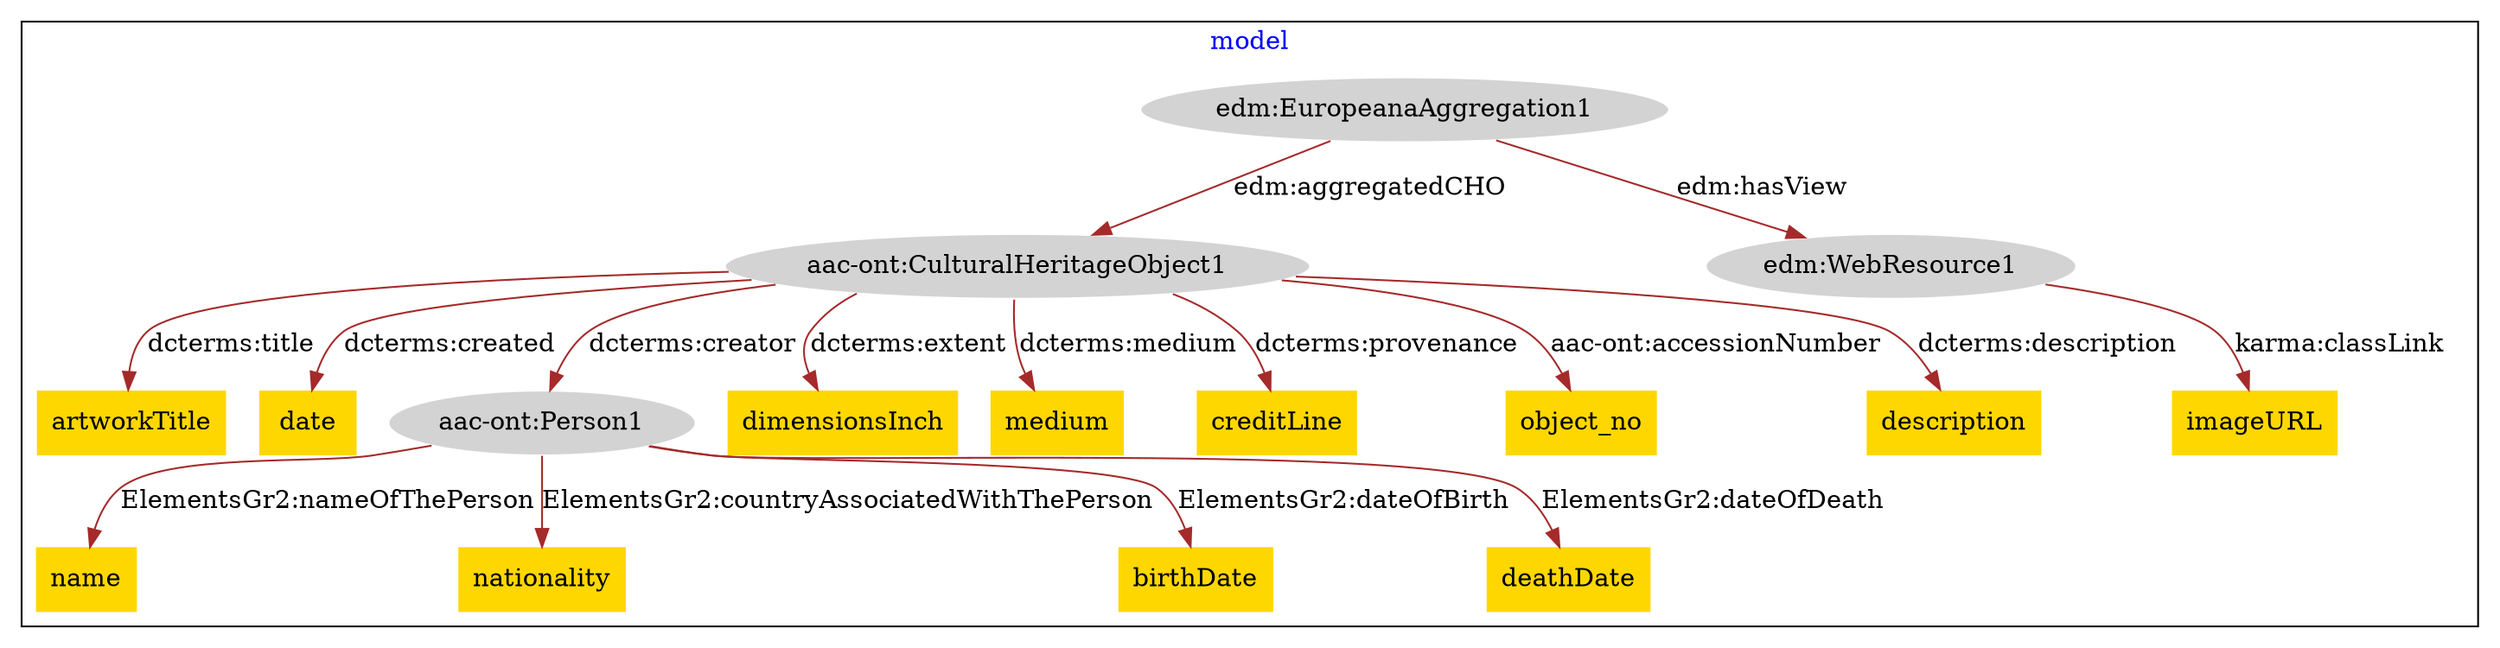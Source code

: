 digraph n0 {
fontcolor="blue"
remincross="true"
subgraph cluster {
label="model"
"aac-ont:CulturalHeritageObject1"[style="filled",color="white",fillcolor="lightgray",label="aac-ont:CulturalHeritageObject1"];
"artworkTitle"[shape="plaintext",style="filled",fillcolor="gold",label="artworkTitle"];
"date"[shape="plaintext",style="filled",fillcolor="gold",label="date"];
"aac-ont:Person1"[style="filled",color="white",fillcolor="lightgray",label="aac-ont:Person1"];
"name"[shape="plaintext",style="filled",fillcolor="gold",label="name"];
"nationality"[shape="plaintext",style="filled",fillcolor="gold",label="nationality"];
"birthDate"[shape="plaintext",style="filled",fillcolor="gold",label="birthDate"];
"deathDate"[shape="plaintext",style="filled",fillcolor="gold",label="deathDate"];
"dimensionsInch"[shape="plaintext",style="filled",fillcolor="gold",label="dimensionsInch"];
"medium"[shape="plaintext",style="filled",fillcolor="gold",label="medium"];
"creditLine"[shape="plaintext",style="filled",fillcolor="gold",label="creditLine"];
"object_no"[shape="plaintext",style="filled",fillcolor="gold",label="object_no"];
"description"[shape="plaintext",style="filled",fillcolor="gold",label="description"];
"edm:WebResource1"[style="filled",color="white",fillcolor="lightgray",label="edm:WebResource1"];
"imageURL"[shape="plaintext",style="filled",fillcolor="gold",label="imageURL"];
"edm:EuropeanaAggregation1"[style="filled",color="white",fillcolor="lightgray",label="edm:EuropeanaAggregation1"];
}
"aac-ont:CulturalHeritageObject1" -> "artworkTitle"[color="brown",fontcolor="black",label="dcterms:title"];
"aac-ont:CulturalHeritageObject1" -> "date"[color="brown",fontcolor="black",label="dcterms:created"];
"aac-ont:Person1" -> "name"[color="brown",fontcolor="black",label="ElementsGr2:nameOfThePerson"];
"aac-ont:Person1" -> "nationality"[color="brown",fontcolor="black",label="ElementsGr2:countryAssociatedWithThePerson"];
"aac-ont:Person1" -> "birthDate"[color="brown",fontcolor="black",label="ElementsGr2:dateOfBirth"];
"aac-ont:Person1" -> "deathDate"[color="brown",fontcolor="black",label="ElementsGr2:dateOfDeath"];
"aac-ont:CulturalHeritageObject1" -> "dimensionsInch"[color="brown",fontcolor="black",label="dcterms:extent"];
"aac-ont:CulturalHeritageObject1" -> "medium"[color="brown",fontcolor="black",label="dcterms:medium"];
"aac-ont:CulturalHeritageObject1" -> "creditLine"[color="brown",fontcolor="black",label="dcterms:provenance"];
"aac-ont:CulturalHeritageObject1" -> "object_no"[color="brown",fontcolor="black",label="aac-ont:accessionNumber"];
"aac-ont:CulturalHeritageObject1" -> "description"[color="brown",fontcolor="black",label="dcterms:description"];
"edm:WebResource1" -> "imageURL"[color="brown",fontcolor="black",label="karma:classLink"];
"edm:EuropeanaAggregation1" -> "aac-ont:CulturalHeritageObject1"[color="brown",fontcolor="black",label="edm:aggregatedCHO"];
"edm:EuropeanaAggregation1" -> "edm:WebResource1"[color="brown",fontcolor="black",label="edm:hasView"];
"aac-ont:CulturalHeritageObject1" -> "aac-ont:Person1"[color="brown",fontcolor="black",label="dcterms:creator"];
}
